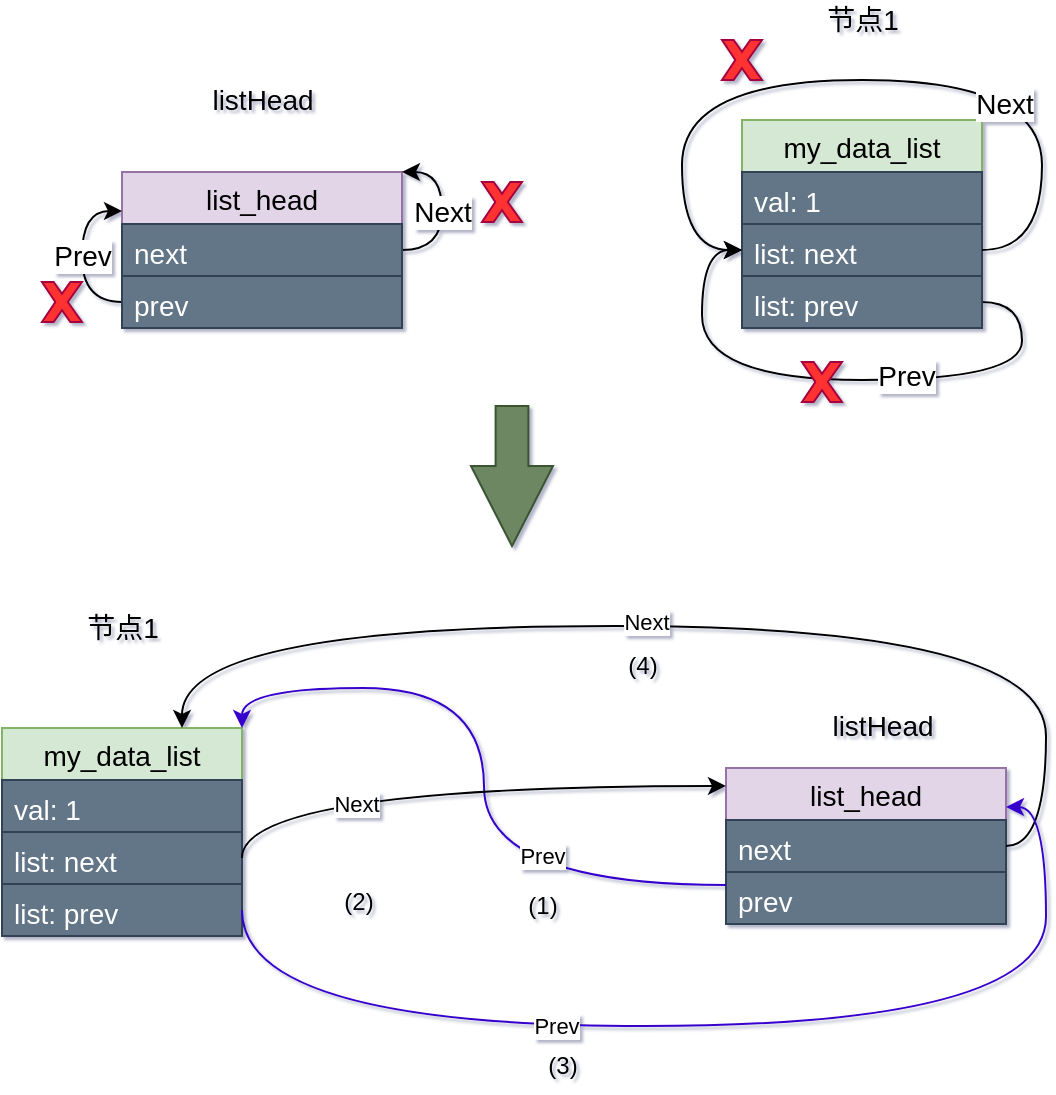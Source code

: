 <mxfile version="14.4.8" type="github">
  <diagram id="cWwRmzPN1MHZdzja27eT" name="第 1 页">
    <mxGraphModel dx="1422" dy="706" grid="0" gridSize="10" guides="1" tooltips="1" connect="1" arrows="1" fold="1" page="1" pageScale="1" pageWidth="827" pageHeight="1169" math="0" shadow="1">
      <root>
        <mxCell id="0" />
        <mxCell id="1" parent="0" />
        <mxCell id="IDVhuWLsbfSZycR1wHgU-45" value="" style="group" vertex="1" connectable="0" parent="1">
          <mxGeometry x="180" y="37" width="470" height="201" as="geometry" />
        </mxCell>
        <mxCell id="IDVhuWLsbfSZycR1wHgU-46" value="" style="group" vertex="1" connectable="0" parent="IDVhuWLsbfSZycR1wHgU-45">
          <mxGeometry x="350" width="120" height="164" as="geometry" />
        </mxCell>
        <mxCell id="IDVhuWLsbfSZycR1wHgU-47" value="my_data_list" style="swimlane;fontStyle=0;childLayout=stackLayout;horizontal=1;startSize=26;fillColor=#d5e8d4;horizontalStack=0;resizeParent=1;resizeParentMax=0;resizeLast=0;collapsible=1;marginBottom=0;fontSize=14;strokeColor=#82b366;" vertex="1" parent="IDVhuWLsbfSZycR1wHgU-46">
          <mxGeometry y="60" width="120" height="104" as="geometry" />
        </mxCell>
        <mxCell id="IDVhuWLsbfSZycR1wHgU-48" value="val: 1" style="text;strokeColor=#314354;fillColor=#647687;align=left;verticalAlign=top;spacingLeft=4;spacingRight=4;overflow=hidden;rotatable=0;points=[[0,0.5],[1,0.5]];portConstraint=eastwest;fontColor=#ffffff;fontSize=14;" vertex="1" parent="IDVhuWLsbfSZycR1wHgU-47">
          <mxGeometry y="26" width="120" height="26" as="geometry" />
        </mxCell>
        <mxCell id="IDVhuWLsbfSZycR1wHgU-49" value="list: next" style="text;strokeColor=#314354;fillColor=#647687;align=left;verticalAlign=top;spacingLeft=4;spacingRight=4;overflow=hidden;rotatable=0;points=[[0,0.5],[1,0.5]];portConstraint=eastwest;fontColor=#ffffff;fontSize=14;" vertex="1" parent="IDVhuWLsbfSZycR1wHgU-47">
          <mxGeometry y="52" width="120" height="26" as="geometry" />
        </mxCell>
        <mxCell id="IDVhuWLsbfSZycR1wHgU-50" style="edgeStyle=orthogonalEdgeStyle;curved=1;rounded=0;orthogonalLoop=1;jettySize=auto;html=1;exitX=1;exitY=0.5;exitDx=0;exitDy=0;entryX=0;entryY=0.5;entryDx=0;entryDy=0;fontSize=14;" edge="1" parent="IDVhuWLsbfSZycR1wHgU-47" source="IDVhuWLsbfSZycR1wHgU-52" target="IDVhuWLsbfSZycR1wHgU-49">
          <mxGeometry relative="1" as="geometry">
            <Array as="points">
              <mxPoint x="140" y="91" />
              <mxPoint x="140" y="130" />
              <mxPoint x="-20" y="130" />
              <mxPoint x="-20" y="65" />
            </Array>
          </mxGeometry>
        </mxCell>
        <mxCell id="IDVhuWLsbfSZycR1wHgU-51" value="Prev" style="edgeLabel;html=1;align=center;verticalAlign=middle;resizable=0;points=[];fontSize=14;" vertex="1" connectable="0" parent="IDVhuWLsbfSZycR1wHgU-50">
          <mxGeometry x="-0.23" y="-2" relative="1" as="geometry">
            <mxPoint as="offset" />
          </mxGeometry>
        </mxCell>
        <mxCell id="IDVhuWLsbfSZycR1wHgU-52" value="list: prev" style="text;strokeColor=#314354;fillColor=#647687;align=left;verticalAlign=top;spacingLeft=4;spacingRight=4;overflow=hidden;rotatable=0;points=[[0,0.5],[1,0.5]];portConstraint=eastwest;fontColor=#ffffff;fontSize=14;" vertex="1" parent="IDVhuWLsbfSZycR1wHgU-47">
          <mxGeometry y="78" width="120" height="26" as="geometry" />
        </mxCell>
        <mxCell id="IDVhuWLsbfSZycR1wHgU-53" style="edgeStyle=orthogonalEdgeStyle;curved=1;rounded=0;orthogonalLoop=1;jettySize=auto;html=1;exitX=1;exitY=0.5;exitDx=0;exitDy=0;entryX=0;entryY=0.5;entryDx=0;entryDy=0;fontSize=14;" edge="1" parent="IDVhuWLsbfSZycR1wHgU-47" source="IDVhuWLsbfSZycR1wHgU-49" target="IDVhuWLsbfSZycR1wHgU-49">
          <mxGeometry relative="1" as="geometry">
            <Array as="points">
              <mxPoint x="150" y="65" />
              <mxPoint x="150" y="-20" />
              <mxPoint x="-30" y="-20" />
              <mxPoint x="-30" y="65" />
            </Array>
          </mxGeometry>
        </mxCell>
        <mxCell id="IDVhuWLsbfSZycR1wHgU-54" value="Next" style="edgeLabel;html=1;align=center;verticalAlign=middle;resizable=0;points=[];fontSize=14;" vertex="1" connectable="0" parent="IDVhuWLsbfSZycR1wHgU-53">
          <mxGeometry x="-0.346" y="12" relative="1" as="geometry">
            <mxPoint as="offset" />
          </mxGeometry>
        </mxCell>
        <mxCell id="IDVhuWLsbfSZycR1wHgU-55" value="节点1" style="text;html=1;align=center;verticalAlign=middle;resizable=0;points=[];autosize=1;fontSize=14;" vertex="1" parent="IDVhuWLsbfSZycR1wHgU-46">
          <mxGeometry x="35" width="50" height="20" as="geometry" />
        </mxCell>
        <mxCell id="IDVhuWLsbfSZycR1wHgU-56" value="list_head" style="swimlane;fontStyle=0;childLayout=stackLayout;horizontal=1;startSize=26;fillColor=#e1d5e7;horizontalStack=0;resizeParent=1;resizeParentMax=0;resizeLast=0;collapsible=1;marginBottom=0;fontSize=14;strokeColor=#9673a6;" vertex="1" parent="IDVhuWLsbfSZycR1wHgU-45">
          <mxGeometry x="40" y="86" width="140" height="78" as="geometry" />
        </mxCell>
        <mxCell id="IDVhuWLsbfSZycR1wHgU-57" value="Next" style="edgeStyle=orthogonalEdgeStyle;curved=1;rounded=0;orthogonalLoop=1;jettySize=auto;html=1;exitX=1;exitY=0.5;exitDx=0;exitDy=0;entryX=1;entryY=0;entryDx=0;entryDy=0;fontSize=14;" edge="1" parent="IDVhuWLsbfSZycR1wHgU-56" source="IDVhuWLsbfSZycR1wHgU-58" target="IDVhuWLsbfSZycR1wHgU-56">
          <mxGeometry relative="1" as="geometry">
            <Array as="points">
              <mxPoint x="160" y="39" />
              <mxPoint x="160" />
            </Array>
          </mxGeometry>
        </mxCell>
        <mxCell id="IDVhuWLsbfSZycR1wHgU-58" value="next" style="text;strokeColor=#314354;fillColor=#647687;align=left;verticalAlign=top;spacingLeft=4;spacingRight=4;overflow=hidden;rotatable=0;points=[[0,0.5],[1,0.5]];portConstraint=eastwest;fontColor=#ffffff;fontSize=14;" vertex="1" parent="IDVhuWLsbfSZycR1wHgU-56">
          <mxGeometry y="26" width="140" height="26" as="geometry" />
        </mxCell>
        <mxCell id="IDVhuWLsbfSZycR1wHgU-59" value="Prev" style="edgeStyle=orthogonalEdgeStyle;curved=1;rounded=0;orthogonalLoop=1;jettySize=auto;html=1;exitX=0;exitY=0.5;exitDx=0;exitDy=0;entryX=0;entryY=0.25;entryDx=0;entryDy=0;fontSize=14;" edge="1" parent="IDVhuWLsbfSZycR1wHgU-56" source="IDVhuWLsbfSZycR1wHgU-60" target="IDVhuWLsbfSZycR1wHgU-56">
          <mxGeometry relative="1" as="geometry" />
        </mxCell>
        <mxCell id="IDVhuWLsbfSZycR1wHgU-60" value="prev" style="text;strokeColor=#314354;fillColor=#647687;align=left;verticalAlign=top;spacingLeft=4;spacingRight=4;overflow=hidden;rotatable=0;points=[[0,0.5],[1,0.5]];portConstraint=eastwest;fontColor=#ffffff;fontSize=14;" vertex="1" parent="IDVhuWLsbfSZycR1wHgU-56">
          <mxGeometry y="52" width="140" height="26" as="geometry" />
        </mxCell>
        <mxCell id="IDVhuWLsbfSZycR1wHgU-61" value="listHead" style="text;html=1;align=center;verticalAlign=middle;resizable=0;points=[];autosize=1;fontSize=14;" vertex="1" parent="IDVhuWLsbfSZycR1wHgU-45">
          <mxGeometry x="75" y="40" width="70" height="20" as="geometry" />
        </mxCell>
        <mxCell id="IDVhuWLsbfSZycR1wHgU-62" value="" style="verticalLabelPosition=bottom;verticalAlign=top;html=1;shape=mxgraph.basic.x;strokeColor=#A50040;fontColor=#ffffff;fillColor=#FF3333;" vertex="1" parent="IDVhuWLsbfSZycR1wHgU-45">
          <mxGeometry x="380" y="181" width="20" height="20" as="geometry" />
        </mxCell>
        <mxCell id="IDVhuWLsbfSZycR1wHgU-63" value="" style="verticalLabelPosition=bottom;verticalAlign=top;html=1;shape=mxgraph.basic.x;strokeColor=#A50040;fontColor=#ffffff;fillColor=#FF3333;" vertex="1" parent="IDVhuWLsbfSZycR1wHgU-45">
          <mxGeometry x="340" y="20" width="20" height="20" as="geometry" />
        </mxCell>
        <mxCell id="IDVhuWLsbfSZycR1wHgU-64" value="" style="verticalLabelPosition=bottom;verticalAlign=top;html=1;shape=mxgraph.basic.x;strokeColor=#A50040;fontColor=#ffffff;fillColor=#FF3333;" vertex="1" parent="IDVhuWLsbfSZycR1wHgU-45">
          <mxGeometry x="220" y="91" width="20" height="20" as="geometry" />
        </mxCell>
        <mxCell id="IDVhuWLsbfSZycR1wHgU-65" value="" style="verticalLabelPosition=bottom;verticalAlign=top;html=1;shape=mxgraph.basic.x;strokeColor=#A50040;fontColor=#ffffff;fillColor=#FF3333;" vertex="1" parent="IDVhuWLsbfSZycR1wHgU-45">
          <mxGeometry y="141" width="20" height="20" as="geometry" />
        </mxCell>
        <mxCell id="IDVhuWLsbfSZycR1wHgU-88" value="" style="html=1;shadow=0;dashed=0;align=center;verticalAlign=middle;shape=mxgraph.arrows2.arrow;dy=0.6;dx=40;direction=south;notch=0;fillColor=#6d8764;strokeColor=#3A5431;fontColor=#ffffff;" vertex="1" parent="1">
          <mxGeometry x="394.5" y="240" width="41" height="70" as="geometry" />
        </mxCell>
        <mxCell id="IDVhuWLsbfSZycR1wHgU-67" value="" style="group" vertex="1" connectable="0" parent="1">
          <mxGeometry x="160" y="341" width="120" height="164" as="geometry" />
        </mxCell>
        <mxCell id="IDVhuWLsbfSZycR1wHgU-68" value="my_data_list" style="swimlane;fontStyle=0;childLayout=stackLayout;horizontal=1;startSize=26;fillColor=#d5e8d4;horizontalStack=0;resizeParent=1;resizeParentMax=0;resizeLast=0;collapsible=1;marginBottom=0;fontSize=14;strokeColor=#82b366;" vertex="1" parent="IDVhuWLsbfSZycR1wHgU-67">
          <mxGeometry y="60" width="120" height="104" as="geometry" />
        </mxCell>
        <mxCell id="IDVhuWLsbfSZycR1wHgU-69" value="val: 1" style="text;strokeColor=#314354;fillColor=#647687;align=left;verticalAlign=top;spacingLeft=4;spacingRight=4;overflow=hidden;rotatable=0;points=[[0,0.5],[1,0.5]];portConstraint=eastwest;fontColor=#ffffff;fontSize=14;" vertex="1" parent="IDVhuWLsbfSZycR1wHgU-68">
          <mxGeometry y="26" width="120" height="26" as="geometry" />
        </mxCell>
        <mxCell id="IDVhuWLsbfSZycR1wHgU-70" value="list: next" style="text;strokeColor=#314354;fillColor=#647687;align=left;verticalAlign=top;spacingLeft=4;spacingRight=4;overflow=hidden;rotatable=0;points=[[0,0.5],[1,0.5]];portConstraint=eastwest;fontColor=#ffffff;fontSize=14;" vertex="1" parent="IDVhuWLsbfSZycR1wHgU-68">
          <mxGeometry y="52" width="120" height="26" as="geometry" />
        </mxCell>
        <mxCell id="IDVhuWLsbfSZycR1wHgU-71" value="list: prev" style="text;strokeColor=#314354;fillColor=#647687;align=left;verticalAlign=top;spacingLeft=4;spacingRight=4;overflow=hidden;rotatable=0;points=[[0,0.5],[1,0.5]];portConstraint=eastwest;fontColor=#ffffff;fontSize=14;" vertex="1" parent="IDVhuWLsbfSZycR1wHgU-68">
          <mxGeometry y="78" width="120" height="26" as="geometry" />
        </mxCell>
        <mxCell id="IDVhuWLsbfSZycR1wHgU-72" value="节点1" style="text;html=1;align=center;verticalAlign=middle;resizable=0;points=[];autosize=1;fontSize=14;" vertex="1" parent="IDVhuWLsbfSZycR1wHgU-67">
          <mxGeometry x="35" width="50" height="20" as="geometry" />
        </mxCell>
        <mxCell id="IDVhuWLsbfSZycR1wHgU-89" value="" style="group" vertex="1" connectable="0" parent="1">
          <mxGeometry x="530" y="390" width="140" height="124" as="geometry" />
        </mxCell>
        <mxCell id="IDVhuWLsbfSZycR1wHgU-73" value="list_head" style="swimlane;fontStyle=0;childLayout=stackLayout;horizontal=1;startSize=26;fillColor=#e1d5e7;horizontalStack=0;resizeParent=1;resizeParentMax=0;resizeLast=0;collapsible=1;marginBottom=0;fontSize=14;strokeColor=#9673a6;" vertex="1" parent="IDVhuWLsbfSZycR1wHgU-89">
          <mxGeometry x="-8" y="31" width="140" height="78" as="geometry" />
        </mxCell>
        <mxCell id="IDVhuWLsbfSZycR1wHgU-74" value="next" style="text;strokeColor=#314354;fillColor=#647687;align=left;verticalAlign=top;spacingLeft=4;spacingRight=4;overflow=hidden;rotatable=0;points=[[0,0.5],[1,0.5]];portConstraint=eastwest;fontColor=#ffffff;fontSize=14;" vertex="1" parent="IDVhuWLsbfSZycR1wHgU-73">
          <mxGeometry y="26" width="140" height="26" as="geometry" />
        </mxCell>
        <mxCell id="IDVhuWLsbfSZycR1wHgU-75" value="prev" style="text;strokeColor=#314354;fillColor=#647687;align=left;verticalAlign=top;spacingLeft=4;spacingRight=4;overflow=hidden;rotatable=0;points=[[0,0.5],[1,0.5]];portConstraint=eastwest;fontColor=#ffffff;fontSize=14;" vertex="1" parent="IDVhuWLsbfSZycR1wHgU-73">
          <mxGeometry y="52" width="140" height="26" as="geometry" />
        </mxCell>
        <mxCell id="IDVhuWLsbfSZycR1wHgU-76" value="listHead" style="text;html=1;align=center;verticalAlign=middle;resizable=0;points=[];autosize=1;fontSize=14;" vertex="1" parent="IDVhuWLsbfSZycR1wHgU-89">
          <mxGeometry x="35" width="70" height="20" as="geometry" />
        </mxCell>
        <mxCell id="IDVhuWLsbfSZycR1wHgU-91" style="edgeStyle=orthogonalEdgeStyle;curved=1;rounded=0;orthogonalLoop=1;jettySize=auto;html=1;exitX=0;exitY=0.75;exitDx=0;exitDy=0;entryX=1;entryY=0;entryDx=0;entryDy=0;fillColor=#6a00ff;strokeColor=#3700CC;" edge="1" parent="1" source="IDVhuWLsbfSZycR1wHgU-73" target="IDVhuWLsbfSZycR1wHgU-68">
          <mxGeometry relative="1" as="geometry" />
        </mxCell>
        <mxCell id="IDVhuWLsbfSZycR1wHgU-93" value="Prev" style="edgeLabel;html=1;align=center;verticalAlign=middle;resizable=0;points=[];" vertex="1" connectable="0" parent="IDVhuWLsbfSZycR1wHgU-91">
          <mxGeometry x="-0.487" y="-15" relative="1" as="geometry">
            <mxPoint as="offset" />
          </mxGeometry>
        </mxCell>
        <mxCell id="IDVhuWLsbfSZycR1wHgU-95" value="(1)" style="text;html=1;align=center;verticalAlign=middle;resizable=0;points=[];autosize=1;" vertex="1" parent="1">
          <mxGeometry x="415" y="480" width="30" height="20" as="geometry" />
        </mxCell>
        <mxCell id="IDVhuWLsbfSZycR1wHgU-96" value="(2)" style="text;html=1;align=center;verticalAlign=middle;resizable=0;points=[];autosize=1;" vertex="1" parent="1">
          <mxGeometry x="323" y="478" width="30" height="20" as="geometry" />
        </mxCell>
        <mxCell id="IDVhuWLsbfSZycR1wHgU-97" style="edgeStyle=orthogonalEdgeStyle;curved=1;rounded=0;orthogonalLoop=1;jettySize=auto;html=1;exitX=1;exitY=0.5;exitDx=0;exitDy=0;entryX=0;entryY=0.115;entryDx=0;entryDy=0;entryPerimeter=0;" edge="1" parent="1" source="IDVhuWLsbfSZycR1wHgU-70" target="IDVhuWLsbfSZycR1wHgU-73">
          <mxGeometry relative="1" as="geometry">
            <Array as="points">
              <mxPoint x="280" y="430" />
            </Array>
          </mxGeometry>
        </mxCell>
        <mxCell id="IDVhuWLsbfSZycR1wHgU-98" value="Next" style="edgeLabel;html=1;align=center;verticalAlign=middle;resizable=0;points=[];" vertex="1" connectable="0" parent="IDVhuWLsbfSZycR1wHgU-97">
          <mxGeometry x="-0.331" y="-9" relative="1" as="geometry">
            <mxPoint as="offset" />
          </mxGeometry>
        </mxCell>
        <mxCell id="IDVhuWLsbfSZycR1wHgU-99" style="edgeStyle=orthogonalEdgeStyle;curved=1;rounded=0;orthogonalLoop=1;jettySize=auto;html=1;exitX=1;exitY=0.5;exitDx=0;exitDy=0;entryX=0.75;entryY=0;entryDx=0;entryDy=0;" edge="1" parent="1" source="IDVhuWLsbfSZycR1wHgU-73" target="IDVhuWLsbfSZycR1wHgU-68">
          <mxGeometry relative="1" as="geometry">
            <Array as="points">
              <mxPoint x="682" y="460" />
              <mxPoint x="682" y="350" />
              <mxPoint x="250" y="350" />
            </Array>
          </mxGeometry>
        </mxCell>
        <mxCell id="IDVhuWLsbfSZycR1wHgU-103" value="Next" style="edgeLabel;html=1;align=center;verticalAlign=middle;resizable=0;points=[];" vertex="1" connectable="0" parent="IDVhuWLsbfSZycR1wHgU-99">
          <mxGeometry x="0.077" y="-2" relative="1" as="geometry">
            <mxPoint as="offset" />
          </mxGeometry>
        </mxCell>
        <mxCell id="IDVhuWLsbfSZycR1wHgU-100" style="edgeStyle=orthogonalEdgeStyle;curved=1;rounded=0;orthogonalLoop=1;jettySize=auto;html=1;exitX=1;exitY=0.5;exitDx=0;exitDy=0;entryX=1;entryY=0.25;entryDx=0;entryDy=0;fillColor=#6a00ff;strokeColor=#3700CC;" edge="1" parent="1" source="IDVhuWLsbfSZycR1wHgU-71" target="IDVhuWLsbfSZycR1wHgU-73">
          <mxGeometry relative="1" as="geometry">
            <Array as="points">
              <mxPoint x="280" y="550" />
              <mxPoint x="682" y="550" />
              <mxPoint x="682" y="441" />
            </Array>
          </mxGeometry>
        </mxCell>
        <mxCell id="IDVhuWLsbfSZycR1wHgU-101" value="Prev" style="edgeLabel;html=1;align=center;verticalAlign=middle;resizable=0;points=[];" vertex="1" connectable="0" parent="IDVhuWLsbfSZycR1wHgU-100">
          <mxGeometry x="-0.271" relative="1" as="geometry">
            <mxPoint as="offset" />
          </mxGeometry>
        </mxCell>
        <mxCell id="IDVhuWLsbfSZycR1wHgU-102" value="(3)" style="text;html=1;align=center;verticalAlign=middle;resizable=0;points=[];autosize=1;" vertex="1" parent="1">
          <mxGeometry x="425" y="560" width="30" height="20" as="geometry" />
        </mxCell>
        <mxCell id="IDVhuWLsbfSZycR1wHgU-104" value="(4)" style="text;html=1;align=center;verticalAlign=middle;resizable=0;points=[];autosize=1;" vertex="1" parent="1">
          <mxGeometry x="465" y="360" width="30" height="20" as="geometry" />
        </mxCell>
      </root>
    </mxGraphModel>
  </diagram>
</mxfile>
